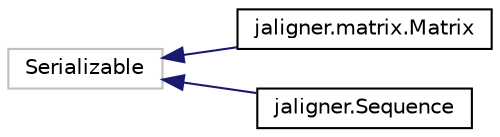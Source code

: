 digraph "Graphical Class Hierarchy"
{
  edge [fontname="Helvetica",fontsize="10",labelfontname="Helvetica",labelfontsize="10"];
  node [fontname="Helvetica",fontsize="10",shape=record];
  rankdir="LR";
  Node1 [label="Serializable",height=0.2,width=0.4,color="grey75", fillcolor="white", style="filled"];
  Node1 -> Node2 [dir="back",color="midnightblue",fontsize="10",style="solid",fontname="Helvetica"];
  Node2 [label="jaligner.matrix.Matrix",height=0.2,width=0.4,color="black", fillcolor="white", style="filled",URL="$classjaligner_1_1matrix_1_1_matrix.html"];
  Node1 -> Node3 [dir="back",color="midnightblue",fontsize="10",style="solid",fontname="Helvetica"];
  Node3 [label="jaligner.Sequence",height=0.2,width=0.4,color="black", fillcolor="white", style="filled",URL="$classjaligner_1_1_sequence.html"];
}
